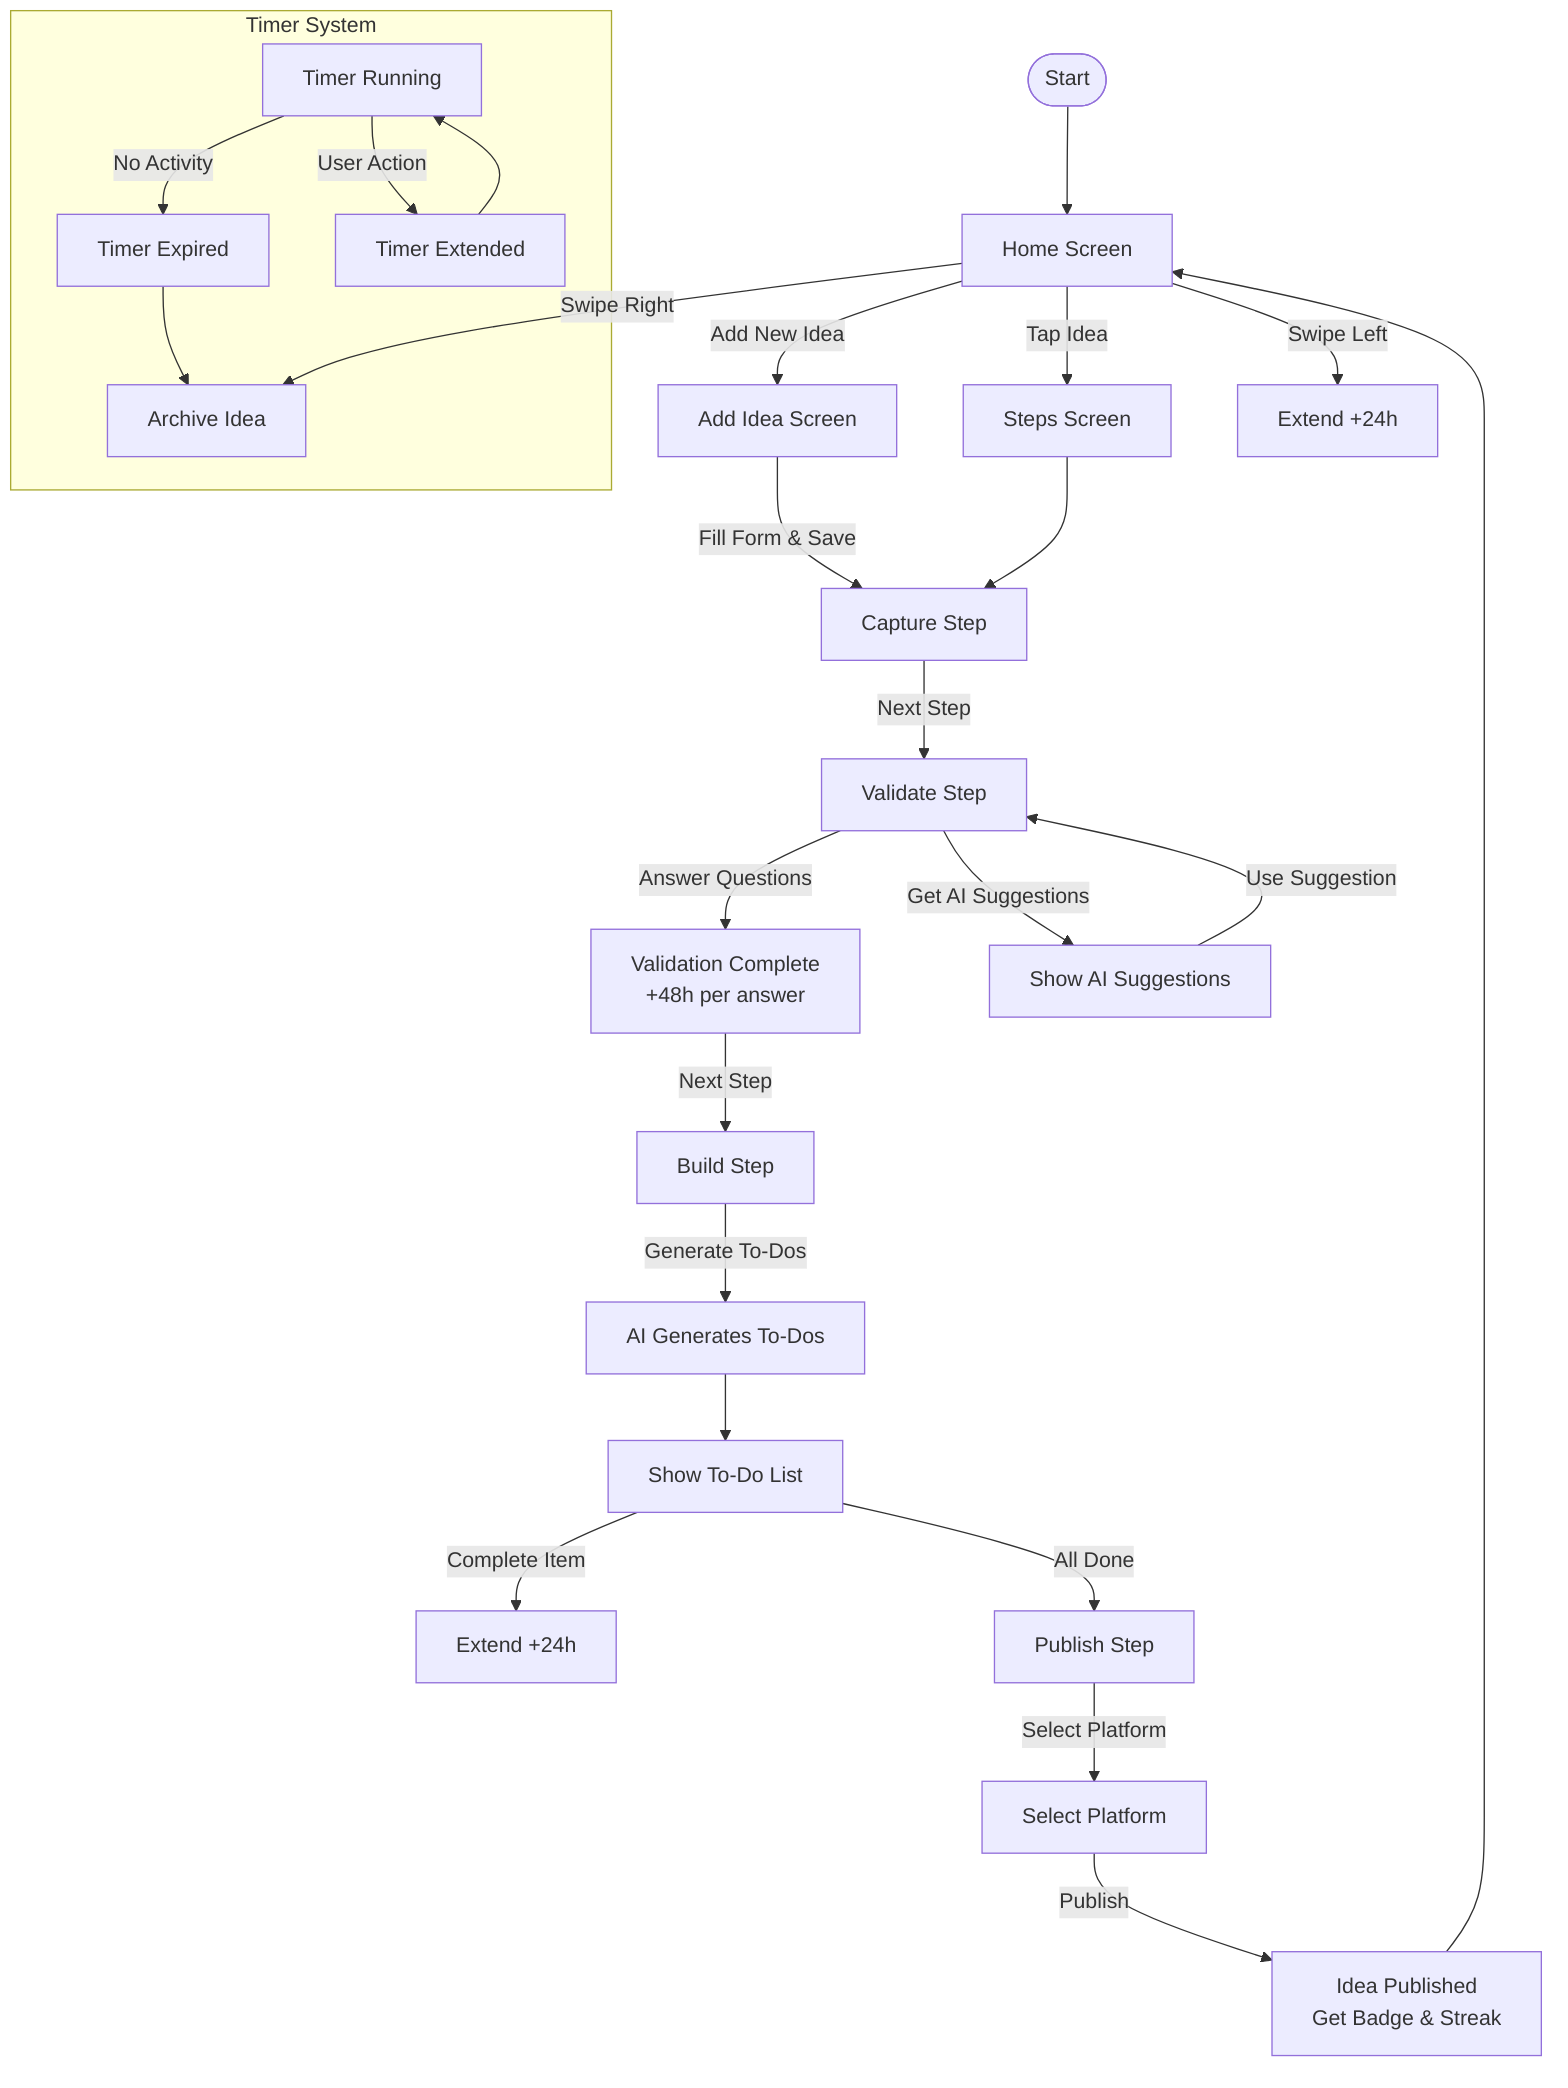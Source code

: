 flowchart TD
    Start([Start]) --> HomeScreen[Home Screen]
    HomeScreen --> |Add New Idea| AddIdeaScreen[Add Idea Screen]
    HomeScreen --> |Tap Idea| StepsScreen[Steps Screen]
    HomeScreen --> |Swipe Right| ArchiveIdea[Archive Idea]
    HomeScreen --> |Swipe Left| ExtendDeadline[Extend +24h]
    
    AddIdeaScreen --> |Fill Form & Save| CaptureStep[Capture Step]
    
    StepsScreen --> CaptureStep
    CaptureStep --> |Next Step| ValidateStep[Validate Step]
    
    ValidateStep --> |Answer Questions| ValidateComplete[Validation Complete\n+48h per answer]
    ValidateStep --> |Get AI Suggestions| ShowSuggestions[Show AI Suggestions]
    ShowSuggestions --> |Use Suggestion| ValidateStep
    
    ValidateComplete --> |Next Step| BuildStep[Build Step]
    
    BuildStep --> |Generate To-Dos| GenerateTodos[AI Generates To-Dos]
    GenerateTodos --> ShowTodos[Show To-Do List]
    ShowTodos --> |Complete Item| ExtendDeadline24[Extend +24h]
    
    ShowTodos --> |All Done| PublishStep[Publish Step]
    
    PublishStep --> |Select Platform| SelectPlatform[Select Platform]
    SelectPlatform --> |Publish| IdeaPublished[Idea Published\nGet Badge & Streak]
    
    IdeaPublished --> HomeScreen
    
    subgraph "Timer System"
    TimerRunning[Timer Running]
    TimerRunning --> |No Activity| TimerExpired[Timer Expired]
    TimerRunning --> |User Action| TimerExtended[Timer Extended]
    TimerExtended --> TimerRunning
    TimerExpired --> ArchiveIdea
    end